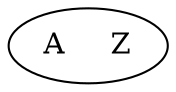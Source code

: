 digraph Perl
{
graph [ rankdir="TB" ]
node [ shape="oval" ]
edge [ color="grey" ]
"node.1" [ label="A     Z" ]
}
